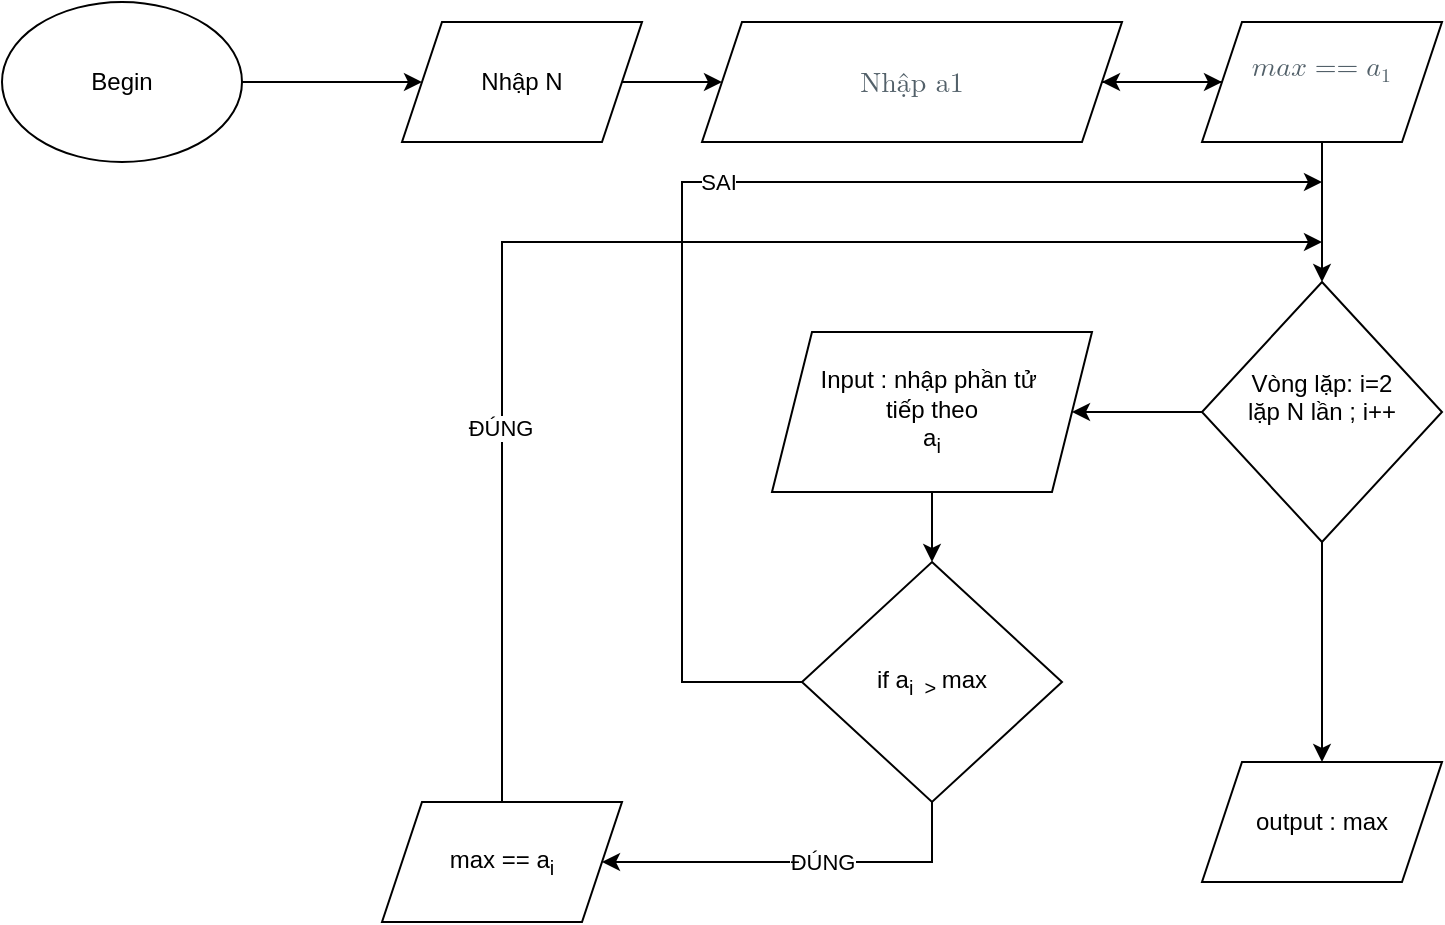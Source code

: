 <mxfile version="26.0.16">
  <diagram name="Page-1" id="8s0-J9zih7SzbEYJiq4A">
    <mxGraphModel dx="780" dy="496" grid="1" gridSize="10" guides="1" tooltips="1" connect="1" arrows="1" fold="1" page="1" pageScale="1" pageWidth="850" pageHeight="1100" math="0" shadow="0">
      <root>
        <mxCell id="0" />
        <mxCell id="1" parent="0" />
        <mxCell id="d8mMXbKMKO8TCtyGSr23-1" value="" style="edgeStyle=orthogonalEdgeStyle;rounded=0;orthogonalLoop=1;jettySize=auto;html=1;" parent="1" source="d8mMXbKMKO8TCtyGSr23-2" target="d8mMXbKMKO8TCtyGSr23-4" edge="1">
          <mxGeometry relative="1" as="geometry" />
        </mxCell>
        <mxCell id="d8mMXbKMKO8TCtyGSr23-2" value="Begin" style="ellipse;whiteSpace=wrap;html=1;" parent="1" vertex="1">
          <mxGeometry x="40" y="30" width="120" height="80" as="geometry" />
        </mxCell>
        <mxCell id="d8mMXbKMKO8TCtyGSr23-3" value="" style="edgeStyle=orthogonalEdgeStyle;rounded=0;orthogonalLoop=1;jettySize=auto;html=1;" parent="1" source="d8mMXbKMKO8TCtyGSr23-4" target="d8mMXbKMKO8TCtyGSr23-6" edge="1">
          <mxGeometry relative="1" as="geometry" />
        </mxCell>
        <mxCell id="d8mMXbKMKO8TCtyGSr23-4" value="Nhập N" style="shape=parallelogram;perimeter=parallelogramPerimeter;whiteSpace=wrap;html=1;fixedSize=1;" parent="1" vertex="1">
          <mxGeometry x="240" y="40" width="120" height="60" as="geometry" />
        </mxCell>
        <mxCell id="d8mMXbKMKO8TCtyGSr23-5" value="" style="edgeStyle=orthogonalEdgeStyle;rounded=0;orthogonalLoop=1;jettySize=auto;html=1;" parent="1" source="d8mMXbKMKO8TCtyGSr23-6" target="d8mMXbKMKO8TCtyGSr23-9" edge="1">
          <mxGeometry relative="1" as="geometry" />
        </mxCell>
        <mxCell id="d8mMXbKMKO8TCtyGSr23-6" value="&lt;span style=&quot;box-sizing: border-box; color: rgb(82, 96, 105); font-family: &amp;quot;Open Sans&amp;quot;, sans-serif; font-size: 14px; text-align: left; background-color: rgb(255, 255, 255);&quot; class=&quot;katex&quot;&gt;&lt;math xmlns=&quot;http://www.w3.org/1998/Math/MathML&quot;&gt;&lt;mrow&gt;&lt;mi&gt;Nhập a1&lt;/mi&gt;&lt;/mrow&gt;&lt;/math&gt;&lt;/span&gt;" style="shape=parallelogram;perimeter=parallelogramPerimeter;whiteSpace=wrap;html=1;fixedSize=1;" parent="1" vertex="1">
          <mxGeometry x="390" y="40" width="210" height="60" as="geometry" />
        </mxCell>
        <mxCell id="d8mMXbKMKO8TCtyGSr23-7" value="" style="edgeStyle=orthogonalEdgeStyle;rounded=0;orthogonalLoop=1;jettySize=auto;html=1;" parent="1" source="d8mMXbKMKO8TCtyGSr23-9" target="d8mMXbKMKO8TCtyGSr23-6" edge="1">
          <mxGeometry relative="1" as="geometry" />
        </mxCell>
        <mxCell id="d8mMXbKMKO8TCtyGSr23-38" style="edgeStyle=orthogonalEdgeStyle;rounded=0;orthogonalLoop=1;jettySize=auto;html=1;entryX=0.5;entryY=0;entryDx=0;entryDy=0;" parent="1" source="d8mMXbKMKO8TCtyGSr23-9" target="d8mMXbKMKO8TCtyGSr23-33" edge="1">
          <mxGeometry relative="1" as="geometry" />
        </mxCell>
        <mxCell id="d8mMXbKMKO8TCtyGSr23-9" value="&lt;span style=&quot;box-sizing: border-box; color: rgb(82, 96, 105); font-family: &amp;quot;Open Sans&amp;quot;, sans-serif; font-size: 14px; text-align: left; background-color: rgb(255, 255, 255);&quot; class=&quot;katex&quot;&gt;&lt;math xmlns=&quot;http://www.w3.org/1998/Math/MathML&quot;&gt;&lt;mrow&gt;&lt;mi&gt;m&lt;/mi&gt;&lt;mi&gt;a&lt;/mi&gt;&lt;mi&gt;x&lt;/mi&gt;&lt;mo&gt;==&lt;/mo&gt;&lt;msub&gt;&lt;mi&gt;a&lt;/mi&gt;&lt;mn&gt;1&lt;/mn&gt;&lt;/msub&gt;&lt;/mrow&gt;&lt;/math&gt;&lt;div&gt;&lt;br&gt;&lt;/div&gt;&lt;/span&gt;&lt;span style=&quot;color: rgb(82, 96, 105); font-family: &amp;quot;Open Sans&amp;quot;, sans-serif; font-size: 14px; text-align: left; background-color: rgb(255, 255, 255);&quot;&gt;&lt;/span&gt;" style="shape=parallelogram;perimeter=parallelogramPerimeter;whiteSpace=wrap;html=1;fixedSize=1;" parent="1" vertex="1">
          <mxGeometry x="640" y="40" width="120" height="60" as="geometry" />
        </mxCell>
        <mxCell id="d8mMXbKMKO8TCtyGSr23-23" value="" style="edgeStyle=orthogonalEdgeStyle;rounded=0;orthogonalLoop=1;jettySize=auto;html=1;" parent="1" source="d8mMXbKMKO8TCtyGSr23-15" target="d8mMXbKMKO8TCtyGSr23-20" edge="1">
          <mxGeometry relative="1" as="geometry" />
        </mxCell>
        <mxCell id="d8mMXbKMKO8TCtyGSr23-15" value="Input : nhập phần tử&amp;nbsp;&lt;div&gt;tiếp theo&lt;/div&gt;&lt;div&gt;a&lt;sub&gt;i&lt;/sub&gt;&lt;/div&gt;&lt;div&gt;&lt;/div&gt;" style="shape=parallelogram;perimeter=parallelogramPerimeter;whiteSpace=wrap;html=1;fixedSize=1;" parent="1" vertex="1">
          <mxGeometry x="425" y="195" width="160" height="80" as="geometry" />
        </mxCell>
        <mxCell id="d8mMXbKMKO8TCtyGSr23-16" value="" style="edgeStyle=orthogonalEdgeStyle;rounded=0;orthogonalLoop=1;jettySize=auto;html=1;" parent="1" source="d8mMXbKMKO8TCtyGSr23-20" target="d8mMXbKMKO8TCtyGSr23-21" edge="1">
          <mxGeometry relative="1" as="geometry">
            <Array as="points">
              <mxPoint x="505" y="460" />
            </Array>
          </mxGeometry>
        </mxCell>
        <mxCell id="d8mMXbKMKO8TCtyGSr23-17" value="ĐÚNG" style="edgeLabel;html=1;align=center;verticalAlign=middle;resizable=0;points=[];" parent="d8mMXbKMKO8TCtyGSr23-16" vertex="1" connectable="0">
          <mxGeometry x="-0.124" relative="1" as="geometry">
            <mxPoint as="offset" />
          </mxGeometry>
        </mxCell>
        <mxCell id="d8mMXbKMKO8TCtyGSr23-18" value="" style="edgeStyle=orthogonalEdgeStyle;rounded=0;orthogonalLoop=1;jettySize=auto;html=1;exitX=0;exitY=0.5;exitDx=0;exitDy=0;" parent="1" source="d8mMXbKMKO8TCtyGSr23-20" edge="1">
          <mxGeometry relative="1" as="geometry">
            <mxPoint x="700" y="120" as="targetPoint" />
            <Array as="points">
              <mxPoint x="380" y="370" />
            </Array>
          </mxGeometry>
        </mxCell>
        <mxCell id="d8mMXbKMKO8TCtyGSr23-19" value="SAI" style="edgeLabel;html=1;align=center;verticalAlign=middle;resizable=0;points=[];" parent="d8mMXbKMKO8TCtyGSr23-18" vertex="1" connectable="0">
          <mxGeometry x="0.039" relative="1" as="geometry">
            <mxPoint as="offset" />
          </mxGeometry>
        </mxCell>
        <mxCell id="d8mMXbKMKO8TCtyGSr23-20" value="if a&lt;sub&gt;i&amp;nbsp; &amp;gt;&amp;nbsp;&lt;/sub&gt;max" style="rhombus;whiteSpace=wrap;html=1;" parent="1" vertex="1">
          <mxGeometry x="440" y="310" width="130" height="120" as="geometry" />
        </mxCell>
        <mxCell id="d8mMXbKMKO8TCtyGSr23-40" style="edgeStyle=orthogonalEdgeStyle;rounded=0;orthogonalLoop=1;jettySize=auto;html=1;" parent="1" source="d8mMXbKMKO8TCtyGSr23-21" edge="1">
          <mxGeometry relative="1" as="geometry">
            <mxPoint x="700" y="150" as="targetPoint" />
            <Array as="points">
              <mxPoint x="290" y="150" />
              <mxPoint x="700" y="150" />
            </Array>
          </mxGeometry>
        </mxCell>
        <mxCell id="d8mMXbKMKO8TCtyGSr23-41" value="ĐÚNG" style="edgeLabel;html=1;align=center;verticalAlign=middle;resizable=0;points=[];" parent="d8mMXbKMKO8TCtyGSr23-40" vertex="1" connectable="0">
          <mxGeometry x="-0.457" y="1" relative="1" as="geometry">
            <mxPoint as="offset" />
          </mxGeometry>
        </mxCell>
        <mxCell id="d8mMXbKMKO8TCtyGSr23-21" value="max == a&lt;sub&gt;i&lt;/sub&gt;" style="shape=parallelogram;perimeter=parallelogramPerimeter;whiteSpace=wrap;html=1;fixedSize=1;" parent="1" vertex="1">
          <mxGeometry x="230" y="430" width="120" height="60" as="geometry" />
        </mxCell>
        <mxCell id="d8mMXbKMKO8TCtyGSr23-35" value="" style="edgeStyle=orthogonalEdgeStyle;rounded=0;orthogonalLoop=1;jettySize=auto;html=1;" parent="1" source="d8mMXbKMKO8TCtyGSr23-33" target="d8mMXbKMKO8TCtyGSr23-15" edge="1">
          <mxGeometry relative="1" as="geometry" />
        </mxCell>
        <mxCell id="d8mMXbKMKO8TCtyGSr23-37" value="" style="edgeStyle=orthogonalEdgeStyle;rounded=0;orthogonalLoop=1;jettySize=auto;html=1;" parent="1" source="d8mMXbKMKO8TCtyGSr23-33" target="d8mMXbKMKO8TCtyGSr23-36" edge="1">
          <mxGeometry relative="1" as="geometry" />
        </mxCell>
        <mxCell id="d8mMXbKMKO8TCtyGSr23-33" value="Vòng lặp: i=2&lt;div&gt;lặp N lần ; i++&lt;br&gt;&lt;div&gt;&lt;br&gt;&lt;/div&gt;&lt;/div&gt;" style="rhombus;whiteSpace=wrap;html=1;" parent="1" vertex="1">
          <mxGeometry x="640" y="170" width="120" height="130" as="geometry" />
        </mxCell>
        <mxCell id="d8mMXbKMKO8TCtyGSr23-36" value="output : max" style="shape=parallelogram;perimeter=parallelogramPerimeter;whiteSpace=wrap;html=1;fixedSize=1;" parent="1" vertex="1">
          <mxGeometry x="640" y="410" width="120" height="60" as="geometry" />
        </mxCell>
      </root>
    </mxGraphModel>
  </diagram>
</mxfile>
